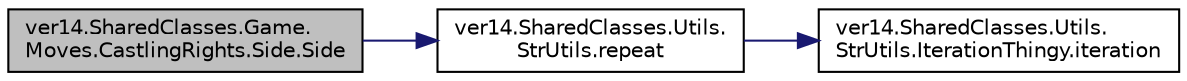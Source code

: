 digraph "ver14.SharedClasses.Game.Moves.CastlingRights.Side.Side"
{
 // LATEX_PDF_SIZE
  edge [fontname="Helvetica",fontsize="10",labelfontname="Helvetica",labelfontsize="10"];
  node [fontname="Helvetica",fontsize="10",shape=record];
  rankdir="LR";
  Node1 [label="ver14.SharedClasses.Game.\lMoves.CastlingRights.Side.Side",height=0.2,width=0.4,color="black", fillcolor="grey75", style="filled", fontcolor="black",tooltip=" "];
  Node1 -> Node2 [color="midnightblue",fontsize="10",style="solid",fontname="Helvetica"];
  Node2 [label="ver14.SharedClasses.Utils.\lStrUtils.repeat",height=0.2,width=0.4,color="black", fillcolor="white", style="filled",URL="$classver14_1_1_shared_classes_1_1_utils_1_1_str_utils.html#ac0d341fc177e7482ba46f4a872efe76c",tooltip=" "];
  Node2 -> Node3 [color="midnightblue",fontsize="10",style="solid",fontname="Helvetica"];
  Node3 [label="ver14.SharedClasses.Utils.\lStrUtils.IterationThingy.iteration",height=0.2,width=0.4,color="black", fillcolor="white", style="filled",URL="$interfacever14_1_1_shared_classes_1_1_utils_1_1_str_utils_1_1_iteration_thingy.html#af09b2e7463f78800c6f76cf3efeadf4c",tooltip=" "];
}
